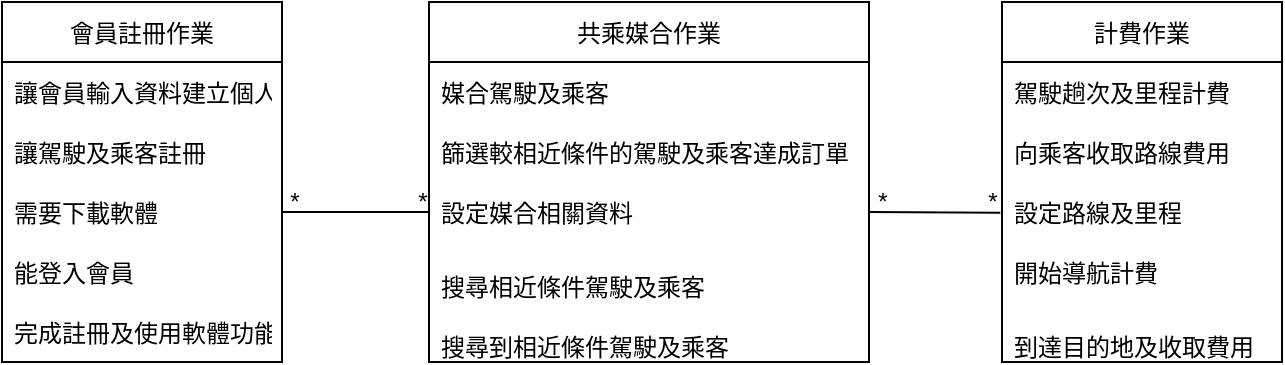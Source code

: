 <mxfile version="17.2.4" type="device"><diagram id="4w9VsvgNRBpLZ9Vrv5Sk" name="作業"><mxGraphModel dx="975" dy="519" grid="1" gridSize="10" guides="1" tooltips="1" connect="1" arrows="1" fold="1" page="1" pageScale="1" pageWidth="827" pageHeight="1169" math="0" shadow="0"><root><mxCell id="gzULPtIPlF57TzexlcSB-0"/><mxCell id="gzULPtIPlF57TzexlcSB-1" parent="gzULPtIPlF57TzexlcSB-0"/><mxCell id="eK6C_bm0TFi-Notu4Rdv-3" value="會員註冊作業" style="swimlane;fontStyle=0;childLayout=stackLayout;horizontal=1;startSize=30;horizontalStack=0;resizeParent=1;resizeParentMax=0;resizeLast=0;collapsible=1;marginBottom=0;" vertex="1" parent="gzULPtIPlF57TzexlcSB-1"><mxGeometry x="90" y="180" width="140" height="180" as="geometry"><mxRectangle x="130" y="180" width="100" height="30" as="alternateBounds"/></mxGeometry></mxCell><mxCell id="eK6C_bm0TFi-Notu4Rdv-4" value="讓會員輸入資料建立個人檔案" style="text;strokeColor=none;fillColor=none;align=left;verticalAlign=middle;spacingLeft=4;spacingRight=4;overflow=hidden;points=[[0,0.5],[1,0.5]];portConstraint=eastwest;rotatable=0;" vertex="1" parent="eK6C_bm0TFi-Notu4Rdv-3"><mxGeometry y="30" width="140" height="30" as="geometry"/></mxCell><mxCell id="eK6C_bm0TFi-Notu4Rdv-5" value="讓駕駛及乘客註冊" style="text;strokeColor=none;fillColor=none;align=left;verticalAlign=middle;spacingLeft=4;spacingRight=4;overflow=hidden;points=[[0,0.5],[1,0.5]];portConstraint=eastwest;rotatable=0;" vertex="1" parent="eK6C_bm0TFi-Notu4Rdv-3"><mxGeometry y="60" width="140" height="30" as="geometry"/></mxCell><mxCell id="eK6C_bm0TFi-Notu4Rdv-6" value="需要下載軟體" style="text;strokeColor=none;fillColor=none;align=left;verticalAlign=middle;spacingLeft=4;spacingRight=4;overflow=hidden;points=[[0,0.5],[1,0.5]];portConstraint=eastwest;rotatable=0;" vertex="1" parent="eK6C_bm0TFi-Notu4Rdv-3"><mxGeometry y="90" width="140" height="30" as="geometry"/></mxCell><mxCell id="eK6C_bm0TFi-Notu4Rdv-22" value="能登入會員" style="text;strokeColor=none;fillColor=none;align=left;verticalAlign=middle;spacingLeft=4;spacingRight=4;overflow=hidden;points=[[0,0.5],[1,0.5]];portConstraint=eastwest;rotatable=0;" vertex="1" parent="eK6C_bm0TFi-Notu4Rdv-3"><mxGeometry y="120" width="140" height="30" as="geometry"/></mxCell><mxCell id="eK6C_bm0TFi-Notu4Rdv-24" value="完成註冊及使用軟體功能" style="text;strokeColor=none;fillColor=none;align=left;verticalAlign=middle;spacingLeft=4;spacingRight=4;overflow=hidden;points=[[0,0.5],[1,0.5]];portConstraint=eastwest;rotatable=0;" vertex="1" parent="eK6C_bm0TFi-Notu4Rdv-3"><mxGeometry y="150" width="140" height="30" as="geometry"/></mxCell><mxCell id="eK6C_bm0TFi-Notu4Rdv-26" value="共乘媒合作業" style="swimlane;fontStyle=0;childLayout=stackLayout;horizontal=1;startSize=30;horizontalStack=0;resizeParent=1;resizeParentMax=0;resizeLast=0;collapsible=1;marginBottom=0;" vertex="1" parent="gzULPtIPlF57TzexlcSB-1"><mxGeometry x="303.5" y="180" width="220" height="180" as="geometry"><mxRectangle x="130" y="180" width="100" height="30" as="alternateBounds"/></mxGeometry></mxCell><mxCell id="eK6C_bm0TFi-Notu4Rdv-27" value="媒合駕駛及乘客" style="text;strokeColor=none;fillColor=none;align=left;verticalAlign=middle;spacingLeft=4;spacingRight=4;overflow=hidden;points=[[0,0.5],[1,0.5]];portConstraint=eastwest;rotatable=0;" vertex="1" parent="eK6C_bm0TFi-Notu4Rdv-26"><mxGeometry y="30" width="220" height="30" as="geometry"/></mxCell><mxCell id="eK6C_bm0TFi-Notu4Rdv-28" value="篩選較相近條件的駕駛及乘客達成訂單" style="text;strokeColor=none;fillColor=none;align=left;verticalAlign=middle;spacingLeft=4;spacingRight=4;overflow=hidden;points=[[0,0.5],[1,0.5]];portConstraint=eastwest;rotatable=0;" vertex="1" parent="eK6C_bm0TFi-Notu4Rdv-26"><mxGeometry y="60" width="220" height="30" as="geometry"/></mxCell><mxCell id="eK6C_bm0TFi-Notu4Rdv-29" value="設定媒合相關資料" style="text;strokeColor=none;fillColor=none;align=left;verticalAlign=middle;spacingLeft=4;spacingRight=4;overflow=hidden;points=[[0,0.5],[1,0.5]];portConstraint=eastwest;rotatable=0;" vertex="1" parent="eK6C_bm0TFi-Notu4Rdv-26"><mxGeometry y="90" width="220" height="30" as="geometry"/></mxCell><mxCell id="eK6C_bm0TFi-Notu4Rdv-30" value="&#10;搜尋相近條件駕駛及乘客" style="text;strokeColor=none;fillColor=none;align=left;verticalAlign=middle;spacingLeft=4;spacingRight=4;overflow=hidden;points=[[0,0.5],[1,0.5]];portConstraint=eastwest;rotatable=0;" vertex="1" parent="eK6C_bm0TFi-Notu4Rdv-26"><mxGeometry y="120" width="220" height="30" as="geometry"/></mxCell><mxCell id="eK6C_bm0TFi-Notu4Rdv-31" value="&#10;搜尋到相近條件駕駛及乘客" style="text;strokeColor=none;fillColor=none;align=left;verticalAlign=middle;spacingLeft=4;spacingRight=4;overflow=hidden;points=[[0,0.5],[1,0.5]];portConstraint=eastwest;rotatable=0;" vertex="1" parent="eK6C_bm0TFi-Notu4Rdv-26"><mxGeometry y="150" width="220" height="30" as="geometry"/></mxCell><mxCell id="eK6C_bm0TFi-Notu4Rdv-33" value="計費作業" style="swimlane;fontStyle=0;childLayout=stackLayout;horizontal=1;startSize=30;horizontalStack=0;resizeParent=1;resizeParentMax=0;resizeLast=0;collapsible=1;marginBottom=0;" vertex="1" parent="gzULPtIPlF57TzexlcSB-1"><mxGeometry x="590" y="180" width="140" height="180" as="geometry"><mxRectangle x="130" y="180" width="100" height="30" as="alternateBounds"/></mxGeometry></mxCell><mxCell id="eK6C_bm0TFi-Notu4Rdv-34" value="駕駛趟次及里程計費" style="text;strokeColor=none;fillColor=none;align=left;verticalAlign=middle;spacingLeft=4;spacingRight=4;overflow=hidden;points=[[0,0.5],[1,0.5]];portConstraint=eastwest;rotatable=0;" vertex="1" parent="eK6C_bm0TFi-Notu4Rdv-33"><mxGeometry y="30" width="140" height="30" as="geometry"/></mxCell><mxCell id="eK6C_bm0TFi-Notu4Rdv-35" value="向乘客收取路線費用" style="text;strokeColor=none;fillColor=none;align=left;verticalAlign=middle;spacingLeft=4;spacingRight=4;overflow=hidden;points=[[0,0.5],[1,0.5]];portConstraint=eastwest;rotatable=0;" vertex="1" parent="eK6C_bm0TFi-Notu4Rdv-33"><mxGeometry y="60" width="140" height="30" as="geometry"/></mxCell><mxCell id="eK6C_bm0TFi-Notu4Rdv-36" value="設定路線及里程" style="text;strokeColor=none;fillColor=none;align=left;verticalAlign=middle;spacingLeft=4;spacingRight=4;overflow=hidden;points=[[0,0.5],[1,0.5]];portConstraint=eastwest;rotatable=0;" vertex="1" parent="eK6C_bm0TFi-Notu4Rdv-33"><mxGeometry y="90" width="140" height="30" as="geometry"/></mxCell><mxCell id="eK6C_bm0TFi-Notu4Rdv-37" value="開始導航計費" style="text;strokeColor=none;fillColor=none;align=left;verticalAlign=middle;spacingLeft=4;spacingRight=4;overflow=hidden;points=[[0,0.5],[1,0.5]];portConstraint=eastwest;rotatable=0;" vertex="1" parent="eK6C_bm0TFi-Notu4Rdv-33"><mxGeometry y="120" width="140" height="30" as="geometry"/></mxCell><mxCell id="eK6C_bm0TFi-Notu4Rdv-38" value="&#10;到達目的地及收取費用" style="text;strokeColor=none;fillColor=none;align=left;verticalAlign=middle;spacingLeft=4;spacingRight=4;overflow=hidden;points=[[0,0.5],[1,0.5]];portConstraint=eastwest;rotatable=0;" vertex="1" parent="eK6C_bm0TFi-Notu4Rdv-33"><mxGeometry y="150" width="140" height="30" as="geometry"/></mxCell><mxCell id="eK6C_bm0TFi-Notu4Rdv-43" value="" style="endArrow=none;html=1;rounded=0;entryX=0;entryY=0.5;entryDx=0;entryDy=0;exitX=1;exitY=0.5;exitDx=0;exitDy=0;" edge="1" parent="gzULPtIPlF57TzexlcSB-1" source="eK6C_bm0TFi-Notu4Rdv-6" target="eK6C_bm0TFi-Notu4Rdv-29"><mxGeometry width="50" height="50" relative="1" as="geometry"><mxPoint x="230" y="280" as="sourcePoint"/><mxPoint x="280" y="230" as="targetPoint"/></mxGeometry></mxCell><mxCell id="eK6C_bm0TFi-Notu4Rdv-44" value="" style="endArrow=none;html=1;rounded=0;exitX=1;exitY=0.5;exitDx=0;exitDy=0;entryX=-0.006;entryY=0.344;entryDx=0;entryDy=0;entryPerimeter=0;" edge="1" parent="gzULPtIPlF57TzexlcSB-1"><mxGeometry width="50" height="50" relative="1" as="geometry"><mxPoint x="523.5" y="285" as="sourcePoint"/><mxPoint x="589.16" y="285.32" as="targetPoint"/></mxGeometry></mxCell><mxCell id="eK6C_bm0TFi-Notu4Rdv-45" value="*" style="text;html=1;align=center;verticalAlign=middle;resizable=0;points=[];autosize=1;strokeColor=none;fillColor=none;" vertex="1" parent="gzULPtIPlF57TzexlcSB-1"><mxGeometry x="290" y="270" width="20" height="20" as="geometry"/></mxCell><mxCell id="eK6C_bm0TFi-Notu4Rdv-46" value="*" style="text;html=1;align=center;verticalAlign=middle;resizable=0;points=[];autosize=1;strokeColor=none;fillColor=none;" vertex="1" parent="gzULPtIPlF57TzexlcSB-1"><mxGeometry x="226" y="270" width="20" height="20" as="geometry"/></mxCell><mxCell id="eK6C_bm0TFi-Notu4Rdv-47" value="*" style="text;html=1;align=center;verticalAlign=middle;resizable=0;points=[];autosize=1;strokeColor=none;fillColor=none;" vertex="1" parent="gzULPtIPlF57TzexlcSB-1"><mxGeometry x="575" y="270" width="20" height="20" as="geometry"/></mxCell><mxCell id="eK6C_bm0TFi-Notu4Rdv-48" value="*" style="text;html=1;align=center;verticalAlign=middle;resizable=0;points=[];autosize=1;strokeColor=none;fillColor=none;" vertex="1" parent="gzULPtIPlF57TzexlcSB-1"><mxGeometry x="520" y="270" width="20" height="20" as="geometry"/></mxCell></root></mxGraphModel></diagram></mxfile>